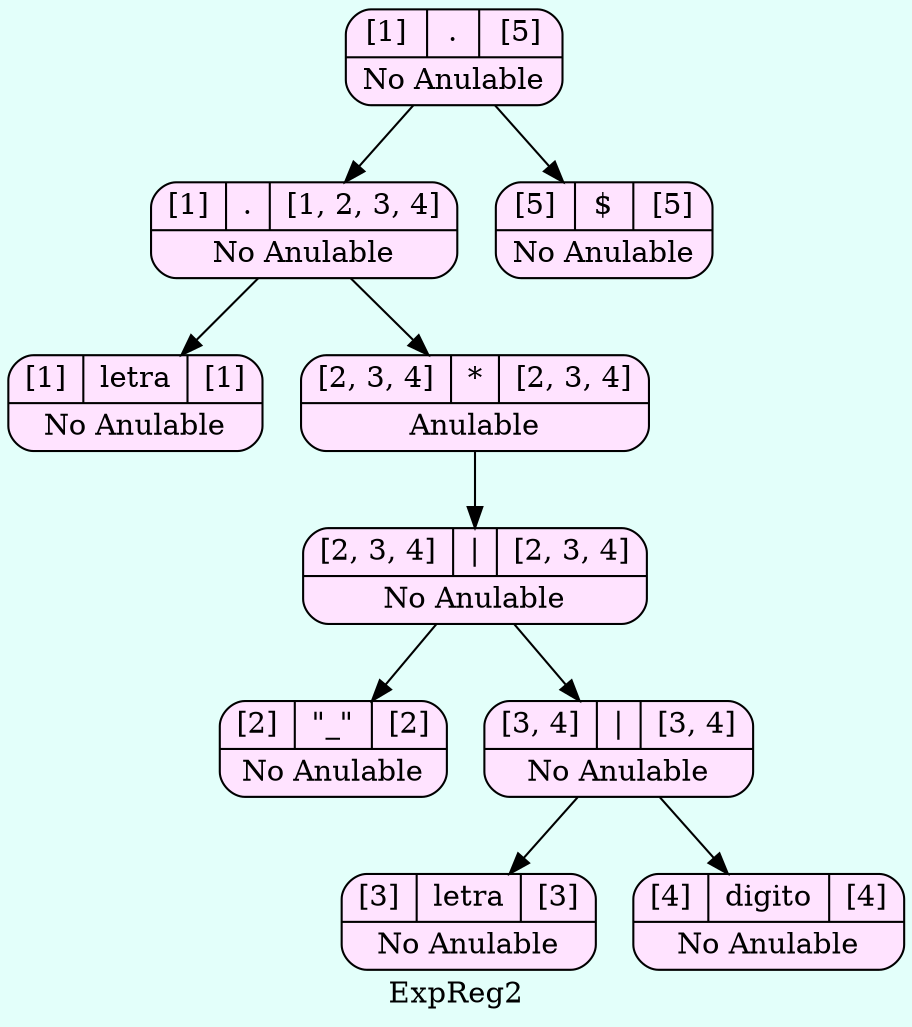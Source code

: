 digraph structs {
  bgcolor = "#E3FFFA"
   node [shape=Mrecord fillcolor="#FFE3FF" style =filled];
label ="ExpReg2"
    struct528661057    [label="{{[1]|<here>.|[5]}|No Anulable}"];
    struct528661057-> struct1438095264
    struct1438095264    [label="{{[1]|<here>.|[1, 2, 3, 4]}|No Anulable}"];
    struct1438095264-> struct604086887
    struct604086887    [label="{{[1]|<here>letra|[1]}|No Anulable}"];
    struct1438095264-> struct320412581
    struct320412581    [label="{{[2, 3, 4]|<here>*|[2, 3, 4]}|Anulable}"];
    struct320412581-> struct432274229
    struct432274229    [label="{{[2, 3, 4]|<here>\||[2, 3, 4]}|No Anulable}"];
    struct432274229-> struct1889563962
    struct1889563962    [label="{{[2]|<here>\"_\"|[2]}|No Anulable}"];
    struct432274229-> struct1495000019
    struct1495000019    [label="{{[3, 4]|<here>\||[3, 4]}|No Anulable}"];
    struct1495000019-> struct33824614
    struct33824614    [label="{{[3]|<here>letra|[3]}|No Anulable}"];
    struct1495000019-> struct77088320
    struct77088320    [label="{{[4]|<here>digito|[4]}|No Anulable}"];
    struct528661057-> struct2002971212
    struct2002971212    [label="{{[5]|<here>$|[5]}|No Anulable}"];

}